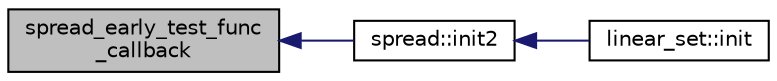 digraph "spread_early_test_func_callback"
{
  edge [fontname="Helvetica",fontsize="10",labelfontname="Helvetica",labelfontsize="10"];
  node [fontname="Helvetica",fontsize="10",shape=record];
  rankdir="LR";
  Node15 [label="spread_early_test_func\l_callback",height=0.2,width=0.4,color="black", fillcolor="grey75", style="filled", fontcolor="black"];
  Node15 -> Node16 [dir="back",color="midnightblue",fontsize="10",style="solid",fontname="Helvetica"];
  Node16 [label="spread::init2",height=0.2,width=0.4,color="black", fillcolor="white", style="filled",URL="$da/dc1/classspread.html#a576b6d56cc27680063696e865346cedc"];
  Node16 -> Node17 [dir="back",color="midnightblue",fontsize="10",style="solid",fontname="Helvetica"];
  Node17 [label="linear_set::init",height=0.2,width=0.4,color="black", fillcolor="white", style="filled",URL="$dd/d86/classlinear__set.html#a7ab24e84423749047d5465cb15505475"];
}
